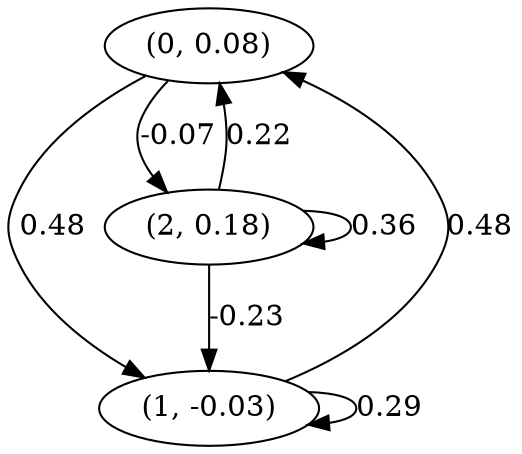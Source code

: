 digraph {
    0 [ label = "(0, 0.08)" ]
    1 [ label = "(1, -0.03)" ]
    2 [ label = "(2, 0.18)" ]
    1 -> 1 [ label = "0.29" ]
    2 -> 2 [ label = "0.36" ]
    1 -> 0 [ label = "0.48" ]
    2 -> 0 [ label = "0.22" ]
    0 -> 1 [ label = "0.48" ]
    2 -> 1 [ label = "-0.23" ]
    0 -> 2 [ label = "-0.07" ]
}

